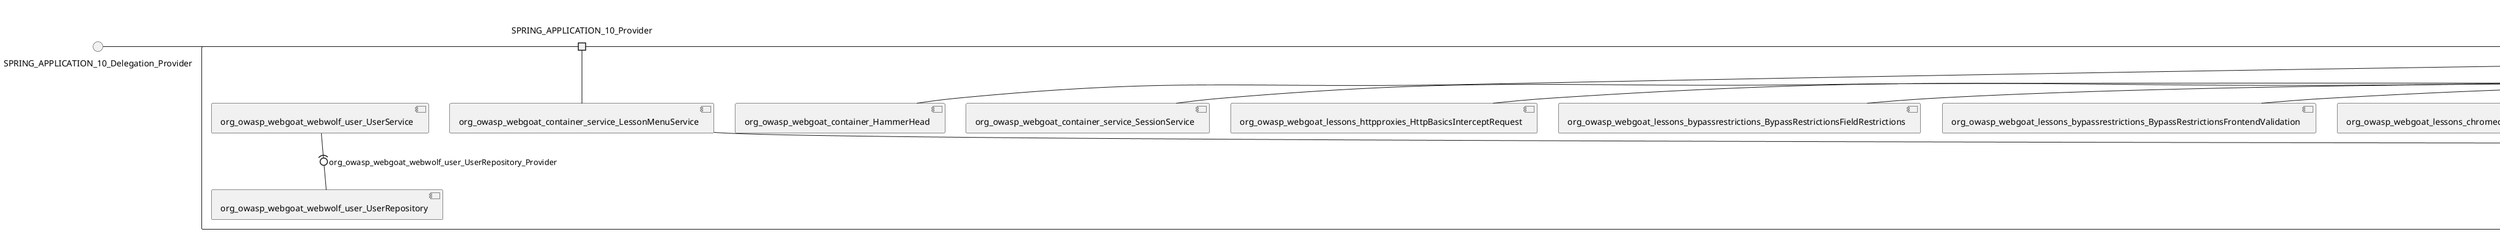 @startuml
skinparam fixCircleLabelOverlapping true
skinparam componentStyle uml2
() SPRING_APPLICATION_10_Delegation_Provider
() SPRING_APPLICATION_11_Delegation_Provider
() SPRING_APPLICATION_2_Delegation_Provider
() SPRING_APPLICATION_3_Delegation_Provider
() SPRING_APPLICATION_4_Delegation_Provider
() SPRING_APPLICATION_5_Delegation_Provider
() SPRING_APPLICATION_6_Delegation_Provider
() SPRING_APPLICATION_7_Delegation_Provider
() SPRING_APPLICATION_8_Delegation_Provider
() SPRING_APPLICATION_9_Delegation_Provider
() SPRING_APPLICATION_BypassRestrictions_FieldRestrictions_POST_Delegation_Provider
() SPRING_APPLICATION_BypassRestrictions_frontendValidation_POST_Delegation_Provider
() SPRING_APPLICATION_ChromeDevTools_dummy_POST_Delegation_Provider
() SPRING_APPLICATION_ChromeDevTools_network_POST_Delegation_Provider
() SPRING_APPLICATION_CrossSiteScriptingStored_stored_xss_POST_Delegation_Provider
() SPRING_APPLICATION_CrossSiteScriptingStored_stored_xss_follow_up_POST_Delegation_Provider
() SPRING_APPLICATION_CrossSiteScripting_attack1_POST_Delegation_Provider
() SPRING_APPLICATION_CrossSiteScripting_attack3_POST_Delegation_Provider
() SPRING_APPLICATION_CrossSiteScripting_attack4_POST_Delegation_Provider
() SPRING_APPLICATION_CrossSiteScripting_attack5a_GET_Delegation_Provider
() SPRING_APPLICATION_CrossSiteScripting_attack6a_POST_Delegation_Provider
() SPRING_APPLICATION_CrossSiteScripting_dom_follow_up_POST_Delegation_Provider
() SPRING_APPLICATION_CrossSiteScripting_phone_home_xss_POST_Delegation_Provider
() SPRING_APPLICATION_CrossSiteScripting_quiz_GET_POST_Delegation_Provider
() SPRING_APPLICATION_Delegation_Provider
() SPRING_APPLICATION_GET_10_Delegation_Provider
() SPRING_APPLICATION_GET_11_Delegation_Provider
() SPRING_APPLICATION_GET_12_Delegation_Provider
() SPRING_APPLICATION_GET_13_Delegation_Provider
() SPRING_APPLICATION_GET_14_Delegation_Provider
() SPRING_APPLICATION_GET_2_Delegation_Provider
() SPRING_APPLICATION_GET_3_Delegation_Provider
() SPRING_APPLICATION_GET_4_Delegation_Provider
() SPRING_APPLICATION_GET_5_Delegation_Provider
() SPRING_APPLICATION_GET_6_Delegation_Provider
() SPRING_APPLICATION_GET_7_Delegation_Provider
() SPRING_APPLICATION_GET_8_Delegation_Provider
() SPRING_APPLICATION_GET_9_Delegation_Provider
() SPRING_APPLICATION_GET_Delegation_Provider
() SPRING_APPLICATION_HtmlTampering_task_POST_Delegation_Provider
() SPRING_APPLICATION_HttpBasics_attack1_POST_Delegation_Provider
() SPRING_APPLICATION_HttpBasics_attack2_POST_Delegation_Provider
() SPRING_APPLICATION_IDOR_diff_attributes_POST_Delegation_Provider
() SPRING_APPLICATION_IDOR_login_POST_Delegation_Provider
() SPRING_APPLICATION_IDOR_profile_alt_path_POST_Delegation_Provider
() SPRING_APPLICATION_InsecureDeserialization_task_POST_Delegation_Provider
() SPRING_APPLICATION_InsecureLogin_Delegation_Provider
() SPRING_APPLICATION_JWT_decode_POST_Delegation_Provider
() SPRING_APPLICATION_JWT_jku_Delegation_Provider
() SPRING_APPLICATION_JWT_kid_Delegation_Provider
() SPRING_APPLICATION_JWT_quiz_GET_POST_Delegation_Provider
() SPRING_APPLICATION_JWT_refresh_Delegation_Provider
() SPRING_APPLICATION_JWT_secret_POST_Delegation_Provider
() SPRING_APPLICATION_JWT_votings_Delegation_Provider
() SPRING_APPLICATION_LogSpoofing_log_bleeding_POST_Delegation_Provider
() SPRING_APPLICATION_LogSpoofing_log_spoofing_POST_Delegation_Provider
() SPRING_APPLICATION_POST_10_Delegation_Provider
() SPRING_APPLICATION_POST_11_Delegation_Provider
() SPRING_APPLICATION_POST_12_Delegation_Provider
() SPRING_APPLICATION_POST_13_Delegation_Provider
() SPRING_APPLICATION_POST_14_Delegation_Provider
() SPRING_APPLICATION_POST_15_Delegation_Provider
() SPRING_APPLICATION_POST_16_Delegation_Provider
() SPRING_APPLICATION_POST_17_Delegation_Provider
() SPRING_APPLICATION_POST_18_Delegation_Provider
() SPRING_APPLICATION_POST_2_Delegation_Provider
() SPRING_APPLICATION_POST_3_Delegation_Provider
() SPRING_APPLICATION_POST_4_Delegation_Provider
() SPRING_APPLICATION_POST_5_Delegation_Provider
() SPRING_APPLICATION_POST_6_Delegation_Provider
() SPRING_APPLICATION_POST_7_Delegation_Provider
() SPRING_APPLICATION_POST_8_Delegation_Provider
() SPRING_APPLICATION_POST_9_Delegation_Provider
() SPRING_APPLICATION_POST_Delegation_Provider
() SPRING_APPLICATION_PUT_Delegation_Provider
() SPRING_APPLICATION_PasswordReset_ForgotPassword_create_password_reset_link_POST_Delegation_Provider
() SPRING_APPLICATION_PasswordReset_SecurityQuestions_POST_Delegation_Provider
() SPRING_APPLICATION_PasswordReset_reset_Delegation_Provider
() SPRING_APPLICATION_PasswordReset_simple_mail_reset_POST_Delegation_Provider
() SPRING_APPLICATION_PathTraversal_profile_picture_GET_Delegation_Provider
() SPRING_APPLICATION_PathTraversal_profile_picture_fix_GET_Delegation_Provider
() SPRING_APPLICATION_PathTraversal_profile_upload_POST_Delegation_Provider
() SPRING_APPLICATION_PathTraversal_profile_upload_fix_POST_Delegation_Provider
() SPRING_APPLICATION_PathTraversal_profile_upload_remove_user_input_POST_Delegation_Provider
() SPRING_APPLICATION_PathTraversal_random_POST_Delegation_Provider
() SPRING_APPLICATION_PathTraversal_random_picture_GET_Delegation_Provider
() SPRING_APPLICATION_PathTraversal_zip_slip_Delegation_Provider
() SPRING_APPLICATION_SSRF_task1_POST_Delegation_Provider
() SPRING_APPLICATION_SSRF_task2_POST_Delegation_Provider
() SPRING_APPLICATION_SecurePasswords_assignment_POST_Delegation_Provider
() SPRING_APPLICATION_SqlInjectionAdvanced_attack6a_POST_Delegation_Provider
() SPRING_APPLICATION_SqlInjectionAdvanced_attack6b_POST_Delegation_Provider
() SPRING_APPLICATION_SqlInjectionAdvanced_challenge_Login_POST_Delegation_Provider
() SPRING_APPLICATION_SqlInjectionAdvanced_challenge_PUT_Delegation_Provider
() SPRING_APPLICATION_SqlInjectionAdvanced_quiz_GET_POST_Delegation_Provider
() SPRING_APPLICATION_SqlInjectionMitigations_attack10a_POST_Delegation_Provider
() SPRING_APPLICATION_SqlInjectionMitigations_attack10b_POST_Delegation_Provider
() SPRING_APPLICATION_SqlInjectionMitigations_attack12a_POST_Delegation_Provider
() SPRING_APPLICATION_SqlInjectionMitigations_servers_GET_Delegation_Provider
() SPRING_APPLICATION_SqlInjection_assignment5a_POST_Delegation_Provider
() SPRING_APPLICATION_SqlInjection_assignment5b_POST_Delegation_Provider
() SPRING_APPLICATION_SqlInjection_attack10_POST_Delegation_Provider
() SPRING_APPLICATION_SqlInjection_attack2_POST_Delegation_Provider
() SPRING_APPLICATION_SqlInjection_attack3_POST_Delegation_Provider
() SPRING_APPLICATION_SqlInjection_attack4_POST_Delegation_Provider
() SPRING_APPLICATION_SqlInjection_attack5_POST_Delegation_Provider
() SPRING_APPLICATION_SqlInjection_attack8_POST_Delegation_Provider
() SPRING_APPLICATION_SqlInjection_attack9_POST_Delegation_Provider
() SPRING_APPLICATION_SqlOnlyInputValidationOnKeywords_attack_POST_Delegation_Provider
() SPRING_APPLICATION_SqlOnlyInputValidation_attack_POST_Delegation_Provider
() SPRING_APPLICATION_VulnerableComponents_attack1_POST_Delegation_Provider
() SPRING_APPLICATION_WebWolf_GET_Delegation_Provider
() SPRING_APPLICATION_WebWolf_landing_Delegation_Provider
() SPRING_APPLICATION_WebWolf_mail_Delegation_Provider
() SPRING_APPLICATION_challenge_1_POST_Delegation_Provider
() SPRING_APPLICATION_challenge_5_POST_Delegation_Provider
() SPRING_APPLICATION_challenge_7_Delegation_Provider
() SPRING_APPLICATION_challenge_8_Delegation_Provider
() SPRING_APPLICATION_challenge_logo_Delegation_Provider
() SPRING_APPLICATION_cia_quiz_GET_POST_Delegation_Provider
() SPRING_APPLICATION_clientSideFiltering_attack1_POST_Delegation_Provider
() SPRING_APPLICATION_clientSideFiltering_challenge_store_coupons_GET_Delegation_Provider
() SPRING_APPLICATION_clientSideFiltering_getItForFree_POST_Delegation_Provider
() SPRING_APPLICATION_clientSideFiltering_salaries_GET_Delegation_Provider
() SPRING_APPLICATION_crypto_encoding_basic_auth_POST_Delegation_Provider
() SPRING_APPLICATION_crypto_encoding_xor_POST_Delegation_Provider
() SPRING_APPLICATION_crypto_hashing_POST_Delegation_Provider
() SPRING_APPLICATION_crypto_secure_defaults_POST_Delegation_Provider
() SPRING_APPLICATION_crypto_signing_verify_POST_Delegation_Provider
() SPRING_APPLICATION_csrf_feedback_message_POST_Delegation_Provider
() SPRING_APPLICATION_csrf_review_POST_Delegation_Provider
() SPRING_APPLICATION_files_GET_Delegation_Provider
() SPRING_APPLICATION_fileupload_POST_Delegation_Provider
() SPRING_APPLICATION_jwt_Delegation_Provider
() SPRING_APPLICATION_landing_Delegation_Provider
() SPRING_APPLICATION_lesson_template_Delegation_Provider
() SPRING_APPLICATION_login_oauth_mvc_GET_Delegation_Provider
() SPRING_APPLICATION_mail_DELETE_GET_POST_Delegation_Provider
() SPRING_APPLICATION_register_mvc_POST_Delegation_Provider
() SPRING_APPLICATION_registration_GET_Delegation_Provider
() SPRING_APPLICATION_requests_GET_Delegation_Provider
() SPRING_APPLICATION_scoreboard_data_GET_Delegation_Provider
() SPRING_APPLICATION_server_directory_GET_Delegation_Provider
() SPRING_APPLICATION_service_debug_labels_mvc_Delegation_Provider
() SPRING_APPLICATION_service_lessonoverview_mvc_GET_Delegation_Provider
() SPRING_APPLICATION_xxe_comments_GET_Delegation_Provider
rectangle System {
[org_owasp_webgoat_container_HammerHead] [[webgoat-webgoat.repository#_mRK6aJmLEe-ukt8lAi-VuA]]
[org_owasp_webgoat_container_WebWolfRedirect] [[webgoat-webgoat.repository#_mRK6aJmLEe-ukt8lAi-VuA]]
[org_owasp_webgoat_container_controller_StartLesson] [[webgoat-webgoat.repository#_mRK6aJmLEe-ukt8lAi-VuA]]
[org_owasp_webgoat_container_controller_Welcome] [[webgoat-webgoat.repository#_mRK6aJmLEe-ukt8lAi-VuA]]
[org_owasp_webgoat_container_i18n_PluginMessages_Provider] [[webgoat-webgoat.repository#_mRK6aJmLEe-ukt8lAi-VuA]]
[org_owasp_webgoat_container_report_ReportCardController] [[webgoat-webgoat.repository#_mRK6aJmLEe-ukt8lAi-VuA]]
[org_owasp_webgoat_container_service_EnvironmentService] [[webgoat-webgoat.repository#_mRK6aJmLEe-ukt8lAi-VuA]]
[org_owasp_webgoat_container_service_HintService] [[webgoat-webgoat.repository#_mRK6aJmLEe-ukt8lAi-VuA]]
[org_owasp_webgoat_container_service_LabelDebugService] [[webgoat-webgoat.repository#_mRK6aJmLEe-ukt8lAi-VuA]]
[org_owasp_webgoat_container_service_LabelService] [[webgoat-webgoat.repository#_mRK6aJmLEe-ukt8lAi-VuA]]
[org_owasp_webgoat_container_service_LessonInfoService] [[webgoat-webgoat.repository#_mRK6aJmLEe-ukt8lAi-VuA]]
[org_owasp_webgoat_container_service_LessonMenuService] [[webgoat-webgoat.repository#_mRK6aJmLEe-ukt8lAi-VuA]]
[org_owasp_webgoat_container_service_LessonProgressService] [[webgoat-webgoat.repository#_mRK6aJmLEe-ukt8lAi-VuA]]
[org_owasp_webgoat_container_service_RestartLessonService] [[webgoat-webgoat.repository#_mRK6aJmLEe-ukt8lAi-VuA]]
[org_owasp_webgoat_container_service_SessionService] [[webgoat-webgoat.repository#_mRK6aJmLEe-ukt8lAi-VuA]]
[org_owasp_webgoat_container_session_LessonSession_Provider] [[webgoat-webgoat.repository#_mRK6aJmLEe-ukt8lAi-VuA]]
[org_owasp_webgoat_container_users_RegistrationController] [[webgoat-webgoat.repository#_mRK6aJmLEe-ukt8lAi-VuA]]
[org_owasp_webgoat_container_users_Scoreboard] [[webgoat-webgoat.repository#_mRK6aJmLEe-ukt8lAi-VuA]]
[org_owasp_webgoat_container_users_UserProgressRepository] [[webgoat-webgoat.repository#_mRK6aJmLEe-ukt8lAi-VuA]]
[org_owasp_webgoat_container_users_UserRepository] [[webgoat-webgoat.repository#_mRK6aJmLEe-ukt8lAi-VuA]]
[org_owasp_webgoat_container_users_UserService] [[webgoat-webgoat.repository#_mRK6aJmLEe-ukt8lAi-VuA]]
[org_owasp_webgoat_lessons_authbypass_VerifyAccount] [[webgoat-webgoat.repository#_mRK6aJmLEe-ukt8lAi-VuA]]
[org_owasp_webgoat_lessons_bypassrestrictions_BypassRestrictionsFieldRestrictions] [[webgoat-webgoat.repository#_mRK6aJmLEe-ukt8lAi-VuA]]
[org_owasp_webgoat_lessons_bypassrestrictions_BypassRestrictionsFrontendValidation] [[webgoat-webgoat.repository#_mRK6aJmLEe-ukt8lAi-VuA]]
[org_owasp_webgoat_lessons_challenges_FlagController] [[webgoat-webgoat.repository#_mRK6aJmLEe-ukt8lAi-VuA]]
[org_owasp_webgoat_lessons_challenges_challenge1_Assignment1] [[webgoat-webgoat.repository#_mRK6aJmLEe-ukt8lAi-VuA]]
[org_owasp_webgoat_lessons_challenges_challenge1_ImageServlet] [[webgoat-webgoat.repository#_mRK6aJmLEe-ukt8lAi-VuA]]
[org_owasp_webgoat_lessons_challenges_challenge5_Assignment5] [[webgoat-webgoat.repository#_mRK6aJmLEe-ukt8lAi-VuA]]
[org_owasp_webgoat_lessons_challenges_challenge7_Assignment7] [[webgoat-webgoat.repository#_mRK6aJmLEe-ukt8lAi-VuA]]
[org_owasp_webgoat_lessons_challenges_challenge8_Assignment8] [[webgoat-webgoat.repository#_mRK6aJmLEe-ukt8lAi-VuA]]
[org_owasp_webgoat_lessons_chromedevtools_NetworkDummy] [[webgoat-webgoat.repository#_mRK6aJmLEe-ukt8lAi-VuA]]
[org_owasp_webgoat_lessons_chromedevtools_NetworkLesson] [[webgoat-webgoat.repository#_mRK6aJmLEe-ukt8lAi-VuA]]
[org_owasp_webgoat_lessons_cia_CIAQuiz] [[webgoat-webgoat.repository#_mRK6aJmLEe-ukt8lAi-VuA]]
[org_owasp_webgoat_lessons_clientsidefiltering_ClientSideFilteringAssignment] [[webgoat-webgoat.repository#_mRK6aJmLEe-ukt8lAi-VuA]]
[org_owasp_webgoat_lessons_clientsidefiltering_ClientSideFilteringFreeAssignment] [[webgoat-webgoat.repository#_mRK6aJmLEe-ukt8lAi-VuA]]
[org_owasp_webgoat_lessons_clientsidefiltering_Salaries] [[webgoat-webgoat.repository#_mRK6aJmLEe-ukt8lAi-VuA]]
[org_owasp_webgoat_lessons_clientsidefiltering_ShopEndpoint] [[webgoat-webgoat.repository#_mRK6aJmLEe-ukt8lAi-VuA]]
[org_owasp_webgoat_lessons_cryptography_EncodingAssignment] [[webgoat-webgoat.repository#_mRK6aJmLEe-ukt8lAi-VuA]]
[org_owasp_webgoat_lessons_cryptography_HashingAssignment] [[webgoat-webgoat.repository#_mRK6aJmLEe-ukt8lAi-VuA]]
[org_owasp_webgoat_lessons_cryptography_SecureDefaultsAssignment] [[webgoat-webgoat.repository#_mRK6aJmLEe-ukt8lAi-VuA]]
[org_owasp_webgoat_lessons_cryptography_SigningAssignment] [[webgoat-webgoat.repository#_mRK6aJmLEe-ukt8lAi-VuA]]
[org_owasp_webgoat_lessons_cryptography_XOREncodingAssignment] [[webgoat-webgoat.repository#_mRK6aJmLEe-ukt8lAi-VuA]]
[org_owasp_webgoat_lessons_csrf_CSRFConfirmFlag1] [[webgoat-webgoat.repository#_mRK6aJmLEe-ukt8lAi-VuA]]
[org_owasp_webgoat_lessons_csrf_CSRFFeedback] [[webgoat-webgoat.repository#_mRK6aJmLEe-ukt8lAi-VuA]]
[org_owasp_webgoat_lessons_csrf_CSRFGetFlag] [[webgoat-webgoat.repository#_mRK6aJmLEe-ukt8lAi-VuA]]
[org_owasp_webgoat_lessons_csrf_CSRFLogin] [[webgoat-webgoat.repository#_mRK6aJmLEe-ukt8lAi-VuA]]
[org_owasp_webgoat_lessons_csrf_ForgedReviews] [[webgoat-webgoat.repository#_mRK6aJmLEe-ukt8lAi-VuA]]
[org_owasp_webgoat_lessons_csrf_ObjectMapper_Provider] [[webgoat-webgoat.repository#_mRK6aJmLEe-ukt8lAi-VuA]]
[org_owasp_webgoat_lessons_deserialization_InsecureDeserializationTask] [[webgoat-webgoat.repository#_mRK6aJmLEe-ukt8lAi-VuA]]
[org_owasp_webgoat_lessons_hijacksession_HijackSessionAssignment] [[webgoat-webgoat.repository#_mRK6aJmLEe-ukt8lAi-VuA]]
[org_owasp_webgoat_lessons_hijacksession_cas_HijackSessionAuthenticationProvider] [[webgoat-webgoat.repository#_mRK6aJmLEe-ukt8lAi-VuA]]
[org_owasp_webgoat_lessons_htmltampering_HtmlTamperingTask] [[webgoat-webgoat.repository#_mRK6aJmLEe-ukt8lAi-VuA]]
[org_owasp_webgoat_lessons_httpbasics_HttpBasicsLesson] [[webgoat-webgoat.repository#_mRK6aJmLEe-ukt8lAi-VuA]]
[org_owasp_webgoat_lessons_httpbasics_HttpBasicsQuiz] [[webgoat-webgoat.repository#_mRK6aJmLEe-ukt8lAi-VuA]]
[org_owasp_webgoat_lessons_httpproxies_HttpBasicsInterceptRequest] [[webgoat-webgoat.repository#_mRK6aJmLEe-ukt8lAi-VuA]]
[org_owasp_webgoat_lessons_idor_IDORDiffAttributes] [[webgoat-webgoat.repository#_mRK6aJmLEe-ukt8lAi-VuA]]
[org_owasp_webgoat_lessons_idor_IDOREditOtherProfile] [[webgoat-webgoat.repository#_mRK6aJmLEe-ukt8lAi-VuA]]
[org_owasp_webgoat_lessons_idor_IDORLogin] [[webgoat-webgoat.repository#_mRK6aJmLEe-ukt8lAi-VuA]]
[org_owasp_webgoat_lessons_idor_IDORViewOtherProfile] [[webgoat-webgoat.repository#_mRK6aJmLEe-ukt8lAi-VuA]]
[org_owasp_webgoat_lessons_idor_IDORViewOwnProfile] [[webgoat-webgoat.repository#_mRK6aJmLEe-ukt8lAi-VuA]]
[org_owasp_webgoat_lessons_idor_IDORViewOwnProfileAltUrl] [[webgoat-webgoat.repository#_mRK6aJmLEe-ukt8lAi-VuA]]
[org_owasp_webgoat_lessons_insecurelogin_InsecureLoginTask] [[webgoat-webgoat.repository#_mRK6aJmLEe-ukt8lAi-VuA]]
[org_owasp_webgoat_lessons_jwt_JWTDecodeEndpoint] [[webgoat-webgoat.repository#_mRK6aJmLEe-ukt8lAi-VuA]]
[org_owasp_webgoat_lessons_jwt_JWTQuiz] [[webgoat-webgoat.repository#_mRK6aJmLEe-ukt8lAi-VuA]]
[org_owasp_webgoat_lessons_jwt_JWTRefreshEndpoint] [[webgoat-webgoat.repository#_mRK6aJmLEe-ukt8lAi-VuA]]
[org_owasp_webgoat_lessons_jwt_JWTSecretKeyEndpoint] [[webgoat-webgoat.repository#_mRK6aJmLEe-ukt8lAi-VuA]]
[org_owasp_webgoat_lessons_jwt_JWTVotesEndpoint] [[webgoat-webgoat.repository#_mRK6aJmLEe-ukt8lAi-VuA]]
[org_owasp_webgoat_lessons_jwt_claimmisuse_JWTHeaderJKUEndpoint] [[webgoat-webgoat.repository#_mRK6aJmLEe-ukt8lAi-VuA]]
[org_owasp_webgoat_lessons_jwt_claimmisuse_JWTHeaderKIDEndpoint] [[webgoat-webgoat.repository#_mRK6aJmLEe-ukt8lAi-VuA]]
[org_owasp_webgoat_lessons_lessontemplate_SampleAttack] [[webgoat-webgoat.repository#_mRK6aJmLEe-ukt8lAi-VuA]]
[org_owasp_webgoat_lessons_logging_LogBleedingTask] [[webgoat-webgoat.repository#_mRK6aJmLEe-ukt8lAi-VuA]]
[org_owasp_webgoat_lessons_logging_LogSpoofingTask] [[webgoat-webgoat.repository#_mRK6aJmLEe-ukt8lAi-VuA]]
[org_owasp_webgoat_lessons_missingac_MissingFunctionACHiddenMenus] [[webgoat-webgoat.repository#_mRK6aJmLEe-ukt8lAi-VuA]]
[org_owasp_webgoat_lessons_missingac_MissingFunctionACUsers] [[webgoat-webgoat.repository#_mRK6aJmLEe-ukt8lAi-VuA]]
[org_owasp_webgoat_lessons_missingac_MissingFunctionACYourHash] [[webgoat-webgoat.repository#_mRK6aJmLEe-ukt8lAi-VuA]]
[org_owasp_webgoat_lessons_missingac_MissingFunctionACYourHashAdmin] [[webgoat-webgoat.repository#_mRK6aJmLEe-ukt8lAi-VuA]]
[org_owasp_webgoat_lessons_passwordreset_QuestionsAssignment] [[webgoat-webgoat.repository#_mRK6aJmLEe-ukt8lAi-VuA]]
[org_owasp_webgoat_lessons_passwordreset_ResetLinkAssignment] [[webgoat-webgoat.repository#_mRK6aJmLEe-ukt8lAi-VuA]]
[org_owasp_webgoat_lessons_passwordreset_ResetLinkAssignmentForgotPassword] [[webgoat-webgoat.repository#_mRK6aJmLEe-ukt8lAi-VuA]]
[org_owasp_webgoat_lessons_passwordreset_SecurityQuestionAssignment] [[webgoat-webgoat.repository#_mRK6aJmLEe-ukt8lAi-VuA]]
[org_owasp_webgoat_lessons_passwordreset_SimpleMailAssignment] [[webgoat-webgoat.repository#_mRK6aJmLEe-ukt8lAi-VuA]]
[org_owasp_webgoat_lessons_passwordreset_TriedQuestions] [[webgoat-webgoat.repository#_mRK6aJmLEe-ukt8lAi-VuA]]
[org_owasp_webgoat_lessons_pathtraversal_ProfileUpload] [[webgoat-webgoat.repository#_mRK6aJmLEe-ukt8lAi-VuA]]
[org_owasp_webgoat_lessons_pathtraversal_ProfileUploadFix] [[webgoat-webgoat.repository#_mRK6aJmLEe-ukt8lAi-VuA]]
[org_owasp_webgoat_lessons_pathtraversal_ProfileUploadRemoveUserInput] [[webgoat-webgoat.repository#_mRK6aJmLEe-ukt8lAi-VuA]]
[org_owasp_webgoat_lessons_pathtraversal_ProfileUploadRetrieval] [[webgoat-webgoat.repository#_mRK6aJmLEe-ukt8lAi-VuA]]
[org_owasp_webgoat_lessons_pathtraversal_ProfileZipSlip] [[webgoat-webgoat.repository#_mRK6aJmLEe-ukt8lAi-VuA]]
[org_owasp_webgoat_lessons_securepasswords_SecurePasswordsAssignment] [[webgoat-webgoat.repository#_mRK6aJmLEe-ukt8lAi-VuA]]
[org_owasp_webgoat_lessons_spoofcookie_SpoofCookieAssignment] [[webgoat-webgoat.repository#_mRK6aJmLEe-ukt8lAi-VuA]]
[org_owasp_webgoat_lessons_sqlinjection_advanced_SqlInjectionChallenge] [[webgoat-webgoat.repository#_mRK6aJmLEe-ukt8lAi-VuA]]
[org_owasp_webgoat_lessons_sqlinjection_advanced_SqlInjectionChallengeLogin] [[webgoat-webgoat.repository#_mRK6aJmLEe-ukt8lAi-VuA]]
[org_owasp_webgoat_lessons_sqlinjection_advanced_SqlInjectionLesson6a] [[webgoat-webgoat.repository#_mRK6aJmLEe-ukt8lAi-VuA]]
[org_owasp_webgoat_lessons_sqlinjection_advanced_SqlInjectionLesson6b] [[webgoat-webgoat.repository#_mRK6aJmLEe-ukt8lAi-VuA]]
[org_owasp_webgoat_lessons_sqlinjection_advanced_SqlInjectionQuiz] [[webgoat-webgoat.repository#_mRK6aJmLEe-ukt8lAi-VuA]]
[org_owasp_webgoat_lessons_sqlinjection_introduction_SqlInjectionLesson10] [[webgoat-webgoat.repository#_mRK6aJmLEe-ukt8lAi-VuA]]
[org_owasp_webgoat_lessons_sqlinjection_introduction_SqlInjectionLesson2] [[webgoat-webgoat.repository#_mRK6aJmLEe-ukt8lAi-VuA]]
[org_owasp_webgoat_lessons_sqlinjection_introduction_SqlInjectionLesson3] [[webgoat-webgoat.repository#_mRK6aJmLEe-ukt8lAi-VuA]]
[org_owasp_webgoat_lessons_sqlinjection_introduction_SqlInjectionLesson4] [[webgoat-webgoat.repository#_mRK6aJmLEe-ukt8lAi-VuA]]
[org_owasp_webgoat_lessons_sqlinjection_introduction_SqlInjectionLesson5] [[webgoat-webgoat.repository#_mRK6aJmLEe-ukt8lAi-VuA]]
[org_owasp_webgoat_lessons_sqlinjection_introduction_SqlInjectionLesson5a] [[webgoat-webgoat.repository#_mRK6aJmLEe-ukt8lAi-VuA]]
[org_owasp_webgoat_lessons_sqlinjection_introduction_SqlInjectionLesson5b] [[webgoat-webgoat.repository#_mRK6aJmLEe-ukt8lAi-VuA]]
[org_owasp_webgoat_lessons_sqlinjection_introduction_SqlInjectionLesson8] [[webgoat-webgoat.repository#_mRK6aJmLEe-ukt8lAi-VuA]]
[org_owasp_webgoat_lessons_sqlinjection_introduction_SqlInjectionLesson9] [[webgoat-webgoat.repository#_mRK6aJmLEe-ukt8lAi-VuA]]
[org_owasp_webgoat_lessons_sqlinjection_mitigation_Servers] [[webgoat-webgoat.repository#_mRK6aJmLEe-ukt8lAi-VuA]]
[org_owasp_webgoat_lessons_sqlinjection_mitigation_SqlInjectionLesson10a] [[webgoat-webgoat.repository#_mRK6aJmLEe-ukt8lAi-VuA]]
[org_owasp_webgoat_lessons_sqlinjection_mitigation_SqlInjectionLesson10b] [[webgoat-webgoat.repository#_mRK6aJmLEe-ukt8lAi-VuA]]
[org_owasp_webgoat_lessons_sqlinjection_mitigation_SqlInjectionLesson13] [[webgoat-webgoat.repository#_mRK6aJmLEe-ukt8lAi-VuA]]
[org_owasp_webgoat_lessons_sqlinjection_mitigation_SqlOnlyInputValidation] [[webgoat-webgoat.repository#_mRK6aJmLEe-ukt8lAi-VuA]]
[org_owasp_webgoat_lessons_sqlinjection_mitigation_SqlOnlyInputValidationOnKeywords] [[webgoat-webgoat.repository#_mRK6aJmLEe-ukt8lAi-VuA]]
[org_owasp_webgoat_lessons_ssrf_SSRFTask1] [[webgoat-webgoat.repository#_mRK6aJmLEe-ukt8lAi-VuA]]
[org_owasp_webgoat_lessons_ssrf_SSRFTask2] [[webgoat-webgoat.repository#_mRK6aJmLEe-ukt8lAi-VuA]]
[org_owasp_webgoat_lessons_vulnerablecomponents_VulnerableComponentsLesson] [[webgoat-webgoat.repository#_mRK6aJmLEe-ukt8lAi-VuA]]
[org_owasp_webgoat_lessons_webwolfintroduction_LandingAssignment] [[webgoat-webgoat.repository#_mRK6aJmLEe-ukt8lAi-VuA]]
[org_owasp_webgoat_lessons_webwolfintroduction_MailAssignment] [[webgoat-webgoat.repository#_mRK6aJmLEe-ukt8lAi-VuA]]
[org_owasp_webgoat_lessons_xss_CrossSiteScriptingLesson1] [[webgoat-webgoat.repository#_mRK6aJmLEe-ukt8lAi-VuA]]
[org_owasp_webgoat_lessons_xss_CrossSiteScriptingLesson3] [[webgoat-webgoat.repository#_mRK6aJmLEe-ukt8lAi-VuA]]
[org_owasp_webgoat_lessons_xss_CrossSiteScriptingLesson4] [[webgoat-webgoat.repository#_mRK6aJmLEe-ukt8lAi-VuA]]
[org_owasp_webgoat_lessons_xss_CrossSiteScriptingLesson5a] [[webgoat-webgoat.repository#_mRK6aJmLEe-ukt8lAi-VuA]]
[org_owasp_webgoat_lessons_xss_CrossSiteScriptingLesson6a] [[webgoat-webgoat.repository#_mRK6aJmLEe-ukt8lAi-VuA]]
[org_owasp_webgoat_lessons_xss_CrossSiteScriptingQuiz] [[webgoat-webgoat.repository#_mRK6aJmLEe-ukt8lAi-VuA]]
[org_owasp_webgoat_lessons_xss_DOMCrossSiteScripting] [[webgoat-webgoat.repository#_mRK6aJmLEe-ukt8lAi-VuA]]
[org_owasp_webgoat_lessons_xss_DOMCrossSiteScriptingVerifier] [[webgoat-webgoat.repository#_mRK6aJmLEe-ukt8lAi-VuA]]
[org_owasp_webgoat_lessons_xss_stored_StoredCrossSiteScriptingVerifier] [[webgoat-webgoat.repository#_mRK6aJmLEe-ukt8lAi-VuA]]
[org_owasp_webgoat_lessons_xss_stored_StoredXssComments] [[webgoat-webgoat.repository#_mRK6aJmLEe-ukt8lAi-VuA]]
[org_owasp_webgoat_lessons_xxe_BlindSendFileAssignment] [[webgoat-webgoat.repository#_mRK6aJmLEe-ukt8lAi-VuA]]
[org_owasp_webgoat_lessons_xxe_CommentsEndpoint] [[webgoat-webgoat.repository#_mRK6aJmLEe-ukt8lAi-VuA]]
[org_owasp_webgoat_lessons_xxe_ContentTypeAssignment] [[webgoat-webgoat.repository#_mRK6aJmLEe-ukt8lAi-VuA]]
[org_owasp_webgoat_lessons_xxe_SimpleXXE] [[webgoat-webgoat.repository#_mRK6aJmLEe-ukt8lAi-VuA]]
[org_owasp_webgoat_webwolf_FileServer] [[webgoat-webgoat.repository#_mRK6aJmLEe-ukt8lAi-VuA]]
[org_owasp_webgoat_webwolf_jwt_JWTController] [[webgoat-webgoat.repository#_mRK6aJmLEe-ukt8lAi-VuA]]
[org_owasp_webgoat_webwolf_mailbox_MailboxController] [[webgoat-webgoat.repository#_mRK6aJmLEe-ukt8lAi-VuA]]
[org_owasp_webgoat_webwolf_mailbox_MailboxRepository] [[webgoat-webgoat.repository#_mRK6aJmLEe-ukt8lAi-VuA]]
[org_owasp_webgoat_webwolf_requests_LandingPage] [[webgoat-webgoat.repository#_mRK6aJmLEe-ukt8lAi-VuA]]
[org_owasp_webgoat_webwolf_requests_Requests] [[webgoat-webgoat.repository#_mRK6aJmLEe-ukt8lAi-VuA]]
[org_owasp_webgoat_webwolf_user_UserRepository] [[webgoat-webgoat.repository#_mRK6aJmLEe-ukt8lAi-VuA]]
[org_owasp_webgoat_webwolf_user_UserService] [[webgoat-webgoat.repository#_mRK6aJmLEe-ukt8lAi-VuA]]
port SPRING_APPLICATION_10_Provider
SPRING_APPLICATION_10_Delegation_Provider - SPRING_APPLICATION_10_Provider
SPRING_APPLICATION_10_Provider - [org_owasp_webgoat_container_service_LessonMenuService]
port SPRING_APPLICATION_11_Provider
SPRING_APPLICATION_11_Delegation_Provider - SPRING_APPLICATION_11_Provider
SPRING_APPLICATION_11_Provider - [org_owasp_webgoat_lessons_cryptography_SigningAssignment]
port SPRING_APPLICATION_2_Provider
SPRING_APPLICATION_2_Delegation_Provider - SPRING_APPLICATION_2_Provider
SPRING_APPLICATION_2_Provider - [org_owasp_webgoat_lessons_jwt_JWTSecretKeyEndpoint]
port SPRING_APPLICATION_3_Provider
SPRING_APPLICATION_3_Delegation_Provider - SPRING_APPLICATION_3_Provider
SPRING_APPLICATION_3_Provider - [org_owasp_webgoat_container_HammerHead]
port SPRING_APPLICATION_4_Provider
SPRING_APPLICATION_4_Delegation_Provider - SPRING_APPLICATION_4_Provider
SPRING_APPLICATION_4_Provider - [org_owasp_webgoat_container_service_SessionService]
port SPRING_APPLICATION_5_Provider
SPRING_APPLICATION_5_Delegation_Provider - SPRING_APPLICATION_5_Provider
SPRING_APPLICATION_5_Provider - [org_owasp_webgoat_webwolf_FileServer]
port SPRING_APPLICATION_6_Provider
SPRING_APPLICATION_6_Delegation_Provider - SPRING_APPLICATION_6_Provider
SPRING_APPLICATION_6_Provider - [org_owasp_webgoat_lessons_cryptography_HashingAssignment]
port SPRING_APPLICATION_7_Provider
SPRING_APPLICATION_7_Delegation_Provider - SPRING_APPLICATION_7_Provider
SPRING_APPLICATION_7_Provider - [org_owasp_webgoat_container_service_LabelDebugService]
port SPRING_APPLICATION_8_Provider
SPRING_APPLICATION_8_Delegation_Provider - SPRING_APPLICATION_8_Provider
SPRING_APPLICATION_8_Provider - [org_owasp_webgoat_lessons_xxe_SimpleXXE]
port SPRING_APPLICATION_9_Provider
SPRING_APPLICATION_9_Delegation_Provider - SPRING_APPLICATION_9_Provider
SPRING_APPLICATION_9_Provider - [org_owasp_webgoat_lessons_httpproxies_HttpBasicsInterceptRequest]
port SPRING_APPLICATION_BypassRestrictions_FieldRestrictions_POST_Provider
SPRING_APPLICATION_BypassRestrictions_FieldRestrictions_POST_Delegation_Provider - SPRING_APPLICATION_BypassRestrictions_FieldRestrictions_POST_Provider
SPRING_APPLICATION_BypassRestrictions_FieldRestrictions_POST_Provider - [org_owasp_webgoat_lessons_bypassrestrictions_BypassRestrictionsFieldRestrictions]
port SPRING_APPLICATION_BypassRestrictions_frontendValidation_POST_Provider
SPRING_APPLICATION_BypassRestrictions_frontendValidation_POST_Delegation_Provider - SPRING_APPLICATION_BypassRestrictions_frontendValidation_POST_Provider
SPRING_APPLICATION_BypassRestrictions_frontendValidation_POST_Provider - [org_owasp_webgoat_lessons_bypassrestrictions_BypassRestrictionsFrontendValidation]
port SPRING_APPLICATION_ChromeDevTools_dummy_POST_Provider
SPRING_APPLICATION_ChromeDevTools_dummy_POST_Delegation_Provider - SPRING_APPLICATION_ChromeDevTools_dummy_POST_Provider
SPRING_APPLICATION_ChromeDevTools_dummy_POST_Provider - [org_owasp_webgoat_lessons_chromedevtools_NetworkDummy]
port SPRING_APPLICATION_ChromeDevTools_network_POST_Provider
SPRING_APPLICATION_ChromeDevTools_network_POST_Delegation_Provider - SPRING_APPLICATION_ChromeDevTools_network_POST_Provider
SPRING_APPLICATION_ChromeDevTools_network_POST_Provider - [org_owasp_webgoat_lessons_chromedevtools_NetworkLesson]
port SPRING_APPLICATION_CrossSiteScriptingStored_stored_xss_POST_Provider
SPRING_APPLICATION_CrossSiteScriptingStored_stored_xss_POST_Delegation_Provider - SPRING_APPLICATION_CrossSiteScriptingStored_stored_xss_POST_Provider
SPRING_APPLICATION_CrossSiteScriptingStored_stored_xss_POST_Provider - [org_owasp_webgoat_lessons_xss_stored_StoredXssComments]
port SPRING_APPLICATION_CrossSiteScriptingStored_stored_xss_follow_up_POST_Provider
SPRING_APPLICATION_CrossSiteScriptingStored_stored_xss_follow_up_POST_Delegation_Provider - SPRING_APPLICATION_CrossSiteScriptingStored_stored_xss_follow_up_POST_Provider
SPRING_APPLICATION_CrossSiteScriptingStored_stored_xss_follow_up_POST_Provider - [org_owasp_webgoat_lessons_xss_stored_StoredCrossSiteScriptingVerifier]
port SPRING_APPLICATION_CrossSiteScripting_attack1_POST_Provider
SPRING_APPLICATION_CrossSiteScripting_attack1_POST_Delegation_Provider - SPRING_APPLICATION_CrossSiteScripting_attack1_POST_Provider
SPRING_APPLICATION_CrossSiteScripting_attack1_POST_Provider - [org_owasp_webgoat_lessons_xss_CrossSiteScriptingLesson1]
port SPRING_APPLICATION_CrossSiteScripting_attack3_POST_Provider
SPRING_APPLICATION_CrossSiteScripting_attack3_POST_Delegation_Provider - SPRING_APPLICATION_CrossSiteScripting_attack3_POST_Provider
SPRING_APPLICATION_CrossSiteScripting_attack3_POST_Provider - [org_owasp_webgoat_lessons_xss_CrossSiteScriptingLesson3]
port SPRING_APPLICATION_CrossSiteScripting_attack4_POST_Provider
SPRING_APPLICATION_CrossSiteScripting_attack4_POST_Delegation_Provider - SPRING_APPLICATION_CrossSiteScripting_attack4_POST_Provider
SPRING_APPLICATION_CrossSiteScripting_attack4_POST_Provider - [org_owasp_webgoat_lessons_xss_CrossSiteScriptingLesson4]
port SPRING_APPLICATION_CrossSiteScripting_attack5a_GET_Provider
SPRING_APPLICATION_CrossSiteScripting_attack5a_GET_Delegation_Provider - SPRING_APPLICATION_CrossSiteScripting_attack5a_GET_Provider
SPRING_APPLICATION_CrossSiteScripting_attack5a_GET_Provider - [org_owasp_webgoat_lessons_xss_CrossSiteScriptingLesson5a]
port SPRING_APPLICATION_CrossSiteScripting_attack6a_POST_Provider
SPRING_APPLICATION_CrossSiteScripting_attack6a_POST_Delegation_Provider - SPRING_APPLICATION_CrossSiteScripting_attack6a_POST_Provider
SPRING_APPLICATION_CrossSiteScripting_attack6a_POST_Provider - [org_owasp_webgoat_lessons_xss_CrossSiteScriptingLesson6a]
port SPRING_APPLICATION_CrossSiteScripting_dom_follow_up_POST_Provider
SPRING_APPLICATION_CrossSiteScripting_dom_follow_up_POST_Delegation_Provider - SPRING_APPLICATION_CrossSiteScripting_dom_follow_up_POST_Provider
SPRING_APPLICATION_CrossSiteScripting_dom_follow_up_POST_Provider - [org_owasp_webgoat_lessons_xss_DOMCrossSiteScriptingVerifier]
port SPRING_APPLICATION_CrossSiteScripting_phone_home_xss_POST_Provider
SPRING_APPLICATION_CrossSiteScripting_phone_home_xss_POST_Delegation_Provider - SPRING_APPLICATION_CrossSiteScripting_phone_home_xss_POST_Provider
SPRING_APPLICATION_CrossSiteScripting_phone_home_xss_POST_Provider - [org_owasp_webgoat_lessons_xss_DOMCrossSiteScripting]
port SPRING_APPLICATION_CrossSiteScripting_quiz_GET_POST_Provider
SPRING_APPLICATION_CrossSiteScripting_quiz_GET_POST_Delegation_Provider - SPRING_APPLICATION_CrossSiteScripting_quiz_GET_POST_Provider
SPRING_APPLICATION_CrossSiteScripting_quiz_GET_POST_Provider - [org_owasp_webgoat_lessons_xss_CrossSiteScriptingQuiz]
port SPRING_APPLICATION_Provider
SPRING_APPLICATION_Delegation_Provider - SPRING_APPLICATION_Provider
SPRING_APPLICATION_Provider - [org_owasp_webgoat_lessons_cryptography_HashingAssignment]
port SPRING_APPLICATION_GET_10_Provider
SPRING_APPLICATION_GET_10_Delegation_Provider - SPRING_APPLICATION_GET_10_Provider
SPRING_APPLICATION_GET_10_Provider - [org_owasp_webgoat_lessons_spoofcookie_SpoofCookieAssignment]
port SPRING_APPLICATION_GET_11_Provider
SPRING_APPLICATION_GET_11_Delegation_Provider - SPRING_APPLICATION_GET_11_Provider
SPRING_APPLICATION_GET_11_Provider - [org_owasp_webgoat_container_service_RestartLessonService]
port SPRING_APPLICATION_GET_12_Provider
SPRING_APPLICATION_GET_12_Delegation_Provider - SPRING_APPLICATION_GET_12_Provider
SPRING_APPLICATION_GET_12_Provider - [org_owasp_webgoat_lessons_xss_stored_StoredXssComments]
port SPRING_APPLICATION_GET_13_Provider
SPRING_APPLICATION_GET_13_Delegation_Provider - SPRING_APPLICATION_GET_13_Provider
SPRING_APPLICATION_GET_13_Provider - [org_owasp_webgoat_lessons_cryptography_EncodingAssignment]
port SPRING_APPLICATION_GET_14_Provider
SPRING_APPLICATION_GET_14_Delegation_Provider - SPRING_APPLICATION_GET_14_Provider
SPRING_APPLICATION_GET_14_Provider - [org_owasp_webgoat_container_controller_StartLesson]
port SPRING_APPLICATION_GET_2_Provider
SPRING_APPLICATION_GET_2_Delegation_Provider - SPRING_APPLICATION_GET_2_Provider
SPRING_APPLICATION_GET_2_Provider - [org_owasp_webgoat_lessons_idor_IDORViewOwnProfile]
port SPRING_APPLICATION_GET_3_Provider
SPRING_APPLICATION_GET_3_Delegation_Provider - SPRING_APPLICATION_GET_3_Provider
SPRING_APPLICATION_GET_3_Provider - [org_owasp_webgoat_container_service_HintService]
port SPRING_APPLICATION_GET_4_Provider
SPRING_APPLICATION_GET_4_Delegation_Provider - SPRING_APPLICATION_GET_4_Provider
SPRING_APPLICATION_GET_4_Provider - [org_owasp_webgoat_lessons_idor_IDORViewOtherProfile]
port SPRING_APPLICATION_GET_5_Provider
SPRING_APPLICATION_GET_5_Delegation_Provider - SPRING_APPLICATION_GET_5_Provider
SPRING_APPLICATION_GET_5_Provider - [org_owasp_webgoat_container_service_LabelService]
port SPRING_APPLICATION_GET_6_Provider
SPRING_APPLICATION_GET_6_Delegation_Provider - SPRING_APPLICATION_GET_6_Provider
SPRING_APPLICATION_GET_6_Provider - [org_owasp_webgoat_container_controller_Welcome]
port SPRING_APPLICATION_GET_7_Provider
SPRING_APPLICATION_GET_7_Delegation_Provider - SPRING_APPLICATION_GET_7_Provider
SPRING_APPLICATION_GET_7_Provider - [org_owasp_webgoat_lessons_csrf_ForgedReviews]
port SPRING_APPLICATION_GET_8_Provider
SPRING_APPLICATION_GET_8_Delegation_Provider - SPRING_APPLICATION_GET_8_Provider
SPRING_APPLICATION_GET_8_Provider - [org_owasp_webgoat_container_service_LessonInfoService]
port SPRING_APPLICATION_GET_9_Provider
SPRING_APPLICATION_GET_9_Delegation_Provider - SPRING_APPLICATION_GET_9_Provider
SPRING_APPLICATION_GET_9_Provider - [org_owasp_webgoat_container_report_ReportCardController]
port SPRING_APPLICATION_GET_Provider
SPRING_APPLICATION_GET_Delegation_Provider - SPRING_APPLICATION_GET_Provider
SPRING_APPLICATION_GET_Provider - [org_owasp_webgoat_lessons_missingac_MissingFunctionACUsers]
port SPRING_APPLICATION_HtmlTampering_task_POST_Provider
SPRING_APPLICATION_HtmlTampering_task_POST_Delegation_Provider - SPRING_APPLICATION_HtmlTampering_task_POST_Provider
SPRING_APPLICATION_HtmlTampering_task_POST_Provider - [org_owasp_webgoat_lessons_htmltampering_HtmlTamperingTask]
port SPRING_APPLICATION_HttpBasics_attack1_POST_Provider
SPRING_APPLICATION_HttpBasics_attack1_POST_Delegation_Provider - SPRING_APPLICATION_HttpBasics_attack1_POST_Provider
SPRING_APPLICATION_HttpBasics_attack1_POST_Provider - [org_owasp_webgoat_lessons_httpbasics_HttpBasicsLesson]
port SPRING_APPLICATION_HttpBasics_attack2_POST_Provider
SPRING_APPLICATION_HttpBasics_attack2_POST_Delegation_Provider - SPRING_APPLICATION_HttpBasics_attack2_POST_Provider
SPRING_APPLICATION_HttpBasics_attack2_POST_Provider - [org_owasp_webgoat_lessons_httpbasics_HttpBasicsQuiz]
port SPRING_APPLICATION_IDOR_diff_attributes_POST_Provider
SPRING_APPLICATION_IDOR_diff_attributes_POST_Delegation_Provider - SPRING_APPLICATION_IDOR_diff_attributes_POST_Provider
SPRING_APPLICATION_IDOR_diff_attributes_POST_Provider - [org_owasp_webgoat_lessons_idor_IDORDiffAttributes]
port SPRING_APPLICATION_IDOR_login_POST_Provider
SPRING_APPLICATION_IDOR_login_POST_Delegation_Provider - SPRING_APPLICATION_IDOR_login_POST_Provider
SPRING_APPLICATION_IDOR_login_POST_Provider - [org_owasp_webgoat_lessons_idor_IDORLogin]
port SPRING_APPLICATION_IDOR_profile_alt_path_POST_Provider
SPRING_APPLICATION_IDOR_profile_alt_path_POST_Delegation_Provider - SPRING_APPLICATION_IDOR_profile_alt_path_POST_Provider
SPRING_APPLICATION_IDOR_profile_alt_path_POST_Provider - [org_owasp_webgoat_lessons_idor_IDORViewOwnProfileAltUrl]
port SPRING_APPLICATION_InsecureDeserialization_task_POST_Provider
SPRING_APPLICATION_InsecureDeserialization_task_POST_Delegation_Provider - SPRING_APPLICATION_InsecureDeserialization_task_POST_Provider
SPRING_APPLICATION_InsecureDeserialization_task_POST_Provider - [org_owasp_webgoat_lessons_deserialization_InsecureDeserializationTask]
port SPRING_APPLICATION_InsecureLogin_Provider
SPRING_APPLICATION_InsecureLogin_Delegation_Provider - SPRING_APPLICATION_InsecureLogin_Provider
SPRING_APPLICATION_InsecureLogin_Provider - [org_owasp_webgoat_lessons_insecurelogin_InsecureLoginTask]
port SPRING_APPLICATION_JWT_decode_POST_Provider
SPRING_APPLICATION_JWT_decode_POST_Delegation_Provider - SPRING_APPLICATION_JWT_decode_POST_Provider
SPRING_APPLICATION_JWT_decode_POST_Provider - [org_owasp_webgoat_lessons_jwt_JWTDecodeEndpoint]
port SPRING_APPLICATION_JWT_jku_Provider
SPRING_APPLICATION_JWT_jku_Delegation_Provider - SPRING_APPLICATION_JWT_jku_Provider
SPRING_APPLICATION_JWT_jku_Provider - [org_owasp_webgoat_lessons_jwt_claimmisuse_JWTHeaderJKUEndpoint]
port SPRING_APPLICATION_JWT_kid_Provider
SPRING_APPLICATION_JWT_kid_Delegation_Provider - SPRING_APPLICATION_JWT_kid_Provider
SPRING_APPLICATION_JWT_kid_Provider - [org_owasp_webgoat_lessons_jwt_claimmisuse_JWTHeaderKIDEndpoint]
port SPRING_APPLICATION_JWT_quiz_GET_POST_Provider
SPRING_APPLICATION_JWT_quiz_GET_POST_Delegation_Provider - SPRING_APPLICATION_JWT_quiz_GET_POST_Provider
SPRING_APPLICATION_JWT_quiz_GET_POST_Provider - [org_owasp_webgoat_lessons_jwt_JWTQuiz]
port SPRING_APPLICATION_JWT_refresh_Provider
SPRING_APPLICATION_JWT_refresh_Delegation_Provider - SPRING_APPLICATION_JWT_refresh_Provider
SPRING_APPLICATION_JWT_refresh_Provider - [org_owasp_webgoat_lessons_jwt_JWTRefreshEndpoint]
port SPRING_APPLICATION_JWT_secret_POST_Provider
SPRING_APPLICATION_JWT_secret_POST_Delegation_Provider - SPRING_APPLICATION_JWT_secret_POST_Provider
SPRING_APPLICATION_JWT_secret_POST_Provider - [org_owasp_webgoat_lessons_jwt_JWTSecretKeyEndpoint]
port SPRING_APPLICATION_JWT_votings_Provider
SPRING_APPLICATION_JWT_votings_Delegation_Provider - SPRING_APPLICATION_JWT_votings_Provider
SPRING_APPLICATION_JWT_votings_Provider - [org_owasp_webgoat_lessons_jwt_JWTVotesEndpoint]
port SPRING_APPLICATION_LogSpoofing_log_bleeding_POST_Provider
SPRING_APPLICATION_LogSpoofing_log_bleeding_POST_Delegation_Provider - SPRING_APPLICATION_LogSpoofing_log_bleeding_POST_Provider
SPRING_APPLICATION_LogSpoofing_log_bleeding_POST_Provider - [org_owasp_webgoat_lessons_logging_LogBleedingTask]
port SPRING_APPLICATION_LogSpoofing_log_spoofing_POST_Provider
SPRING_APPLICATION_LogSpoofing_log_spoofing_POST_Delegation_Provider - SPRING_APPLICATION_LogSpoofing_log_spoofing_POST_Provider
SPRING_APPLICATION_LogSpoofing_log_spoofing_POST_Provider - [org_owasp_webgoat_lessons_logging_LogSpoofingTask]
port SPRING_APPLICATION_POST_10_Provider
SPRING_APPLICATION_POST_10_Delegation_Provider - SPRING_APPLICATION_POST_10_Provider
SPRING_APPLICATION_POST_10_Provider - [org_owasp_webgoat_lessons_xxe_SimpleXXE]
port SPRING_APPLICATION_POST_11_Provider
SPRING_APPLICATION_POST_11_Delegation_Provider - SPRING_APPLICATION_POST_11_Provider
SPRING_APPLICATION_POST_11_Provider - [org_owasp_webgoat_lessons_xxe_BlindSendFileAssignment]
port SPRING_APPLICATION_POST_12_Provider
SPRING_APPLICATION_POST_12_Delegation_Provider - SPRING_APPLICATION_POST_12_Provider
SPRING_APPLICATION_POST_12_Provider - [org_owasp_webgoat_lessons_missingac_MissingFunctionACHiddenMenus]
port SPRING_APPLICATION_POST_13_Provider
SPRING_APPLICATION_POST_13_Delegation_Provider - SPRING_APPLICATION_POST_13_Provider
SPRING_APPLICATION_POST_13_Provider - [org_owasp_webgoat_lessons_passwordreset_SimpleMailAssignment]
port SPRING_APPLICATION_POST_14_Provider
SPRING_APPLICATION_POST_14_Delegation_Provider - SPRING_APPLICATION_POST_14_Provider
SPRING_APPLICATION_POST_14_Provider - [org_owasp_webgoat_lessons_csrf_CSRFLogin]
port SPRING_APPLICATION_POST_15_Provider
SPRING_APPLICATION_POST_15_Delegation_Provider - SPRING_APPLICATION_POST_15_Provider
SPRING_APPLICATION_POST_15_Provider - [org_owasp_webgoat_lessons_challenges_FlagController]
port SPRING_APPLICATION_POST_16_Provider
SPRING_APPLICATION_POST_16_Delegation_Provider - SPRING_APPLICATION_POST_16_Provider
SPRING_APPLICATION_POST_16_Provider - [org_owasp_webgoat_lessons_chromedevtools_NetworkLesson]
port SPRING_APPLICATION_POST_17_Provider
SPRING_APPLICATION_POST_17_Delegation_Provider - SPRING_APPLICATION_POST_17_Provider
SPRING_APPLICATION_POST_17_Provider - [org_owasp_webgoat_lessons_spoofcookie_SpoofCookieAssignment]
port SPRING_APPLICATION_POST_18_Provider
SPRING_APPLICATION_POST_18_Delegation_Provider - SPRING_APPLICATION_POST_18_Provider
SPRING_APPLICATION_POST_18_Provider - [org_owasp_webgoat_lessons_xxe_ContentTypeAssignment]
port SPRING_APPLICATION_POST_2_Provider
SPRING_APPLICATION_POST_2_Delegation_Provider - SPRING_APPLICATION_POST_2_Provider
SPRING_APPLICATION_POST_2_Provider - [org_owasp_webgoat_lessons_passwordreset_QuestionsAssignment]
port SPRING_APPLICATION_POST_3_Provider
SPRING_APPLICATION_POST_3_Delegation_Provider - SPRING_APPLICATION_POST_3_Provider
SPRING_APPLICATION_POST_3_Provider - [org_owasp_webgoat_lessons_csrf_CSRFFeedback]
port SPRING_APPLICATION_POST_4_Provider
SPRING_APPLICATION_POST_4_Delegation_Provider - SPRING_APPLICATION_POST_4_Provider
SPRING_APPLICATION_POST_4_Provider - [org_owasp_webgoat_lessons_missingac_MissingFunctionACYourHash]
port SPRING_APPLICATION_POST_5_Provider
SPRING_APPLICATION_POST_5_Delegation_Provider - SPRING_APPLICATION_POST_5_Provider
SPRING_APPLICATION_POST_5_Provider - [org_owasp_webgoat_lessons_csrf_CSRFGetFlag]
port SPRING_APPLICATION_POST_6_Provider
SPRING_APPLICATION_POST_6_Delegation_Provider - SPRING_APPLICATION_POST_6_Provider
SPRING_APPLICATION_POST_6_Provider - [org_owasp_webgoat_lessons_csrf_CSRFConfirmFlag1]
port SPRING_APPLICATION_POST_7_Provider
SPRING_APPLICATION_POST_7_Delegation_Provider - SPRING_APPLICATION_POST_7_Provider
SPRING_APPLICATION_POST_7_Provider - [org_owasp_webgoat_lessons_missingac_MissingFunctionACYourHashAdmin]
port SPRING_APPLICATION_POST_8_Provider
SPRING_APPLICATION_POST_8_Delegation_Provider - SPRING_APPLICATION_POST_8_Provider
SPRING_APPLICATION_POST_8_Provider - [org_owasp_webgoat_lessons_missingac_MissingFunctionACUsers]
port SPRING_APPLICATION_POST_9_Provider
SPRING_APPLICATION_POST_9_Delegation_Provider - SPRING_APPLICATION_POST_9_Provider
SPRING_APPLICATION_POST_9_Provider - [org_owasp_webgoat_lessons_hijacksession_HijackSessionAssignment]
port SPRING_APPLICATION_POST_Provider
SPRING_APPLICATION_POST_Delegation_Provider - SPRING_APPLICATION_POST_Provider
SPRING_APPLICATION_POST_Provider - [org_owasp_webgoat_lessons_authbypass_VerifyAccount]
port SPRING_APPLICATION_PUT_Provider
SPRING_APPLICATION_PUT_Delegation_Provider - SPRING_APPLICATION_PUT_Provider
SPRING_APPLICATION_PUT_Provider - [org_owasp_webgoat_lessons_idor_IDOREditOtherProfile]
port SPRING_APPLICATION_PasswordReset_ForgotPassword_create_password_reset_link_POST_Provider
SPRING_APPLICATION_PasswordReset_ForgotPassword_create_password_reset_link_POST_Delegation_Provider - SPRING_APPLICATION_PasswordReset_ForgotPassword_create_password_reset_link_POST_Provider
SPRING_APPLICATION_PasswordReset_ForgotPassword_create_password_reset_link_POST_Provider - [org_owasp_webgoat_lessons_passwordreset_ResetLinkAssignmentForgotPassword]
port SPRING_APPLICATION_PasswordReset_SecurityQuestions_POST_Provider
SPRING_APPLICATION_PasswordReset_SecurityQuestions_POST_Delegation_Provider - SPRING_APPLICATION_PasswordReset_SecurityQuestions_POST_Provider
SPRING_APPLICATION_PasswordReset_SecurityQuestions_POST_Provider - [org_owasp_webgoat_lessons_passwordreset_SecurityQuestionAssignment]
port SPRING_APPLICATION_PasswordReset_reset_Provider
SPRING_APPLICATION_PasswordReset_reset_Delegation_Provider - SPRING_APPLICATION_PasswordReset_reset_Provider
SPRING_APPLICATION_PasswordReset_reset_Provider - [org_owasp_webgoat_lessons_passwordreset_ResetLinkAssignment]
port SPRING_APPLICATION_PasswordReset_simple_mail_reset_POST_Provider
SPRING_APPLICATION_PasswordReset_simple_mail_reset_POST_Delegation_Provider - SPRING_APPLICATION_PasswordReset_simple_mail_reset_POST_Provider
SPRING_APPLICATION_PasswordReset_simple_mail_reset_POST_Provider - [org_owasp_webgoat_lessons_passwordreset_SimpleMailAssignment]
port SPRING_APPLICATION_PathTraversal_profile_picture_GET_Provider
SPRING_APPLICATION_PathTraversal_profile_picture_GET_Delegation_Provider - SPRING_APPLICATION_PathTraversal_profile_picture_GET_Provider
SPRING_APPLICATION_PathTraversal_profile_picture_GET_Provider - [org_owasp_webgoat_lessons_pathtraversal_ProfileUpload]
port SPRING_APPLICATION_PathTraversal_profile_picture_fix_GET_Provider
SPRING_APPLICATION_PathTraversal_profile_picture_fix_GET_Delegation_Provider - SPRING_APPLICATION_PathTraversal_profile_picture_fix_GET_Provider
SPRING_APPLICATION_PathTraversal_profile_picture_fix_GET_Provider - [org_owasp_webgoat_lessons_pathtraversal_ProfileUploadFix]
port SPRING_APPLICATION_PathTraversal_profile_upload_POST_Provider
SPRING_APPLICATION_PathTraversal_profile_upload_POST_Delegation_Provider - SPRING_APPLICATION_PathTraversal_profile_upload_POST_Provider
SPRING_APPLICATION_PathTraversal_profile_upload_POST_Provider - [org_owasp_webgoat_lessons_pathtraversal_ProfileUpload]
port SPRING_APPLICATION_PathTraversal_profile_upload_fix_POST_Provider
SPRING_APPLICATION_PathTraversal_profile_upload_fix_POST_Delegation_Provider - SPRING_APPLICATION_PathTraversal_profile_upload_fix_POST_Provider
SPRING_APPLICATION_PathTraversal_profile_upload_fix_POST_Provider - [org_owasp_webgoat_lessons_pathtraversal_ProfileUploadFix]
port SPRING_APPLICATION_PathTraversal_profile_upload_remove_user_input_POST_Provider
SPRING_APPLICATION_PathTraversal_profile_upload_remove_user_input_POST_Delegation_Provider - SPRING_APPLICATION_PathTraversal_profile_upload_remove_user_input_POST_Provider
SPRING_APPLICATION_PathTraversal_profile_upload_remove_user_input_POST_Provider - [org_owasp_webgoat_lessons_pathtraversal_ProfileUploadRemoveUserInput]
port SPRING_APPLICATION_PathTraversal_random_POST_Provider
SPRING_APPLICATION_PathTraversal_random_POST_Delegation_Provider - SPRING_APPLICATION_PathTraversal_random_POST_Provider
SPRING_APPLICATION_PathTraversal_random_POST_Provider - [org_owasp_webgoat_lessons_pathtraversal_ProfileUploadRetrieval]
port SPRING_APPLICATION_PathTraversal_random_picture_GET_Provider
SPRING_APPLICATION_PathTraversal_random_picture_GET_Delegation_Provider - SPRING_APPLICATION_PathTraversal_random_picture_GET_Provider
SPRING_APPLICATION_PathTraversal_random_picture_GET_Provider - [org_owasp_webgoat_lessons_pathtraversal_ProfileUploadRetrieval]
port SPRING_APPLICATION_PathTraversal_zip_slip_Provider
SPRING_APPLICATION_PathTraversal_zip_slip_Delegation_Provider - SPRING_APPLICATION_PathTraversal_zip_slip_Provider
SPRING_APPLICATION_PathTraversal_zip_slip_Provider - [org_owasp_webgoat_lessons_pathtraversal_ProfileZipSlip]
port SPRING_APPLICATION_SSRF_task1_POST_Provider
SPRING_APPLICATION_SSRF_task1_POST_Delegation_Provider - SPRING_APPLICATION_SSRF_task1_POST_Provider
SPRING_APPLICATION_SSRF_task1_POST_Provider - [org_owasp_webgoat_lessons_ssrf_SSRFTask1]
port SPRING_APPLICATION_SSRF_task2_POST_Provider
SPRING_APPLICATION_SSRF_task2_POST_Delegation_Provider - SPRING_APPLICATION_SSRF_task2_POST_Provider
SPRING_APPLICATION_SSRF_task2_POST_Provider - [org_owasp_webgoat_lessons_ssrf_SSRFTask2]
port SPRING_APPLICATION_SecurePasswords_assignment_POST_Provider
SPRING_APPLICATION_SecurePasswords_assignment_POST_Delegation_Provider - SPRING_APPLICATION_SecurePasswords_assignment_POST_Provider
SPRING_APPLICATION_SecurePasswords_assignment_POST_Provider - [org_owasp_webgoat_lessons_securepasswords_SecurePasswordsAssignment]
port SPRING_APPLICATION_SqlInjectionAdvanced_attack6a_POST_Provider
SPRING_APPLICATION_SqlInjectionAdvanced_attack6a_POST_Delegation_Provider - SPRING_APPLICATION_SqlInjectionAdvanced_attack6a_POST_Provider
SPRING_APPLICATION_SqlInjectionAdvanced_attack6a_POST_Provider - [org_owasp_webgoat_lessons_sqlinjection_advanced_SqlInjectionLesson6a]
port SPRING_APPLICATION_SqlInjectionAdvanced_attack6b_POST_Provider
SPRING_APPLICATION_SqlInjectionAdvanced_attack6b_POST_Delegation_Provider - SPRING_APPLICATION_SqlInjectionAdvanced_attack6b_POST_Provider
SPRING_APPLICATION_SqlInjectionAdvanced_attack6b_POST_Provider - [org_owasp_webgoat_lessons_sqlinjection_advanced_SqlInjectionLesson6b]
port SPRING_APPLICATION_SqlInjectionAdvanced_challenge_Login_POST_Provider
SPRING_APPLICATION_SqlInjectionAdvanced_challenge_Login_POST_Delegation_Provider - SPRING_APPLICATION_SqlInjectionAdvanced_challenge_Login_POST_Provider
SPRING_APPLICATION_SqlInjectionAdvanced_challenge_Login_POST_Provider - [org_owasp_webgoat_lessons_sqlinjection_advanced_SqlInjectionChallengeLogin]
port SPRING_APPLICATION_SqlInjectionAdvanced_challenge_PUT_Provider
SPRING_APPLICATION_SqlInjectionAdvanced_challenge_PUT_Delegation_Provider - SPRING_APPLICATION_SqlInjectionAdvanced_challenge_PUT_Provider
SPRING_APPLICATION_SqlInjectionAdvanced_challenge_PUT_Provider - [org_owasp_webgoat_lessons_sqlinjection_advanced_SqlInjectionChallenge]
port SPRING_APPLICATION_SqlInjectionAdvanced_quiz_GET_POST_Provider
SPRING_APPLICATION_SqlInjectionAdvanced_quiz_GET_POST_Delegation_Provider - SPRING_APPLICATION_SqlInjectionAdvanced_quiz_GET_POST_Provider
SPRING_APPLICATION_SqlInjectionAdvanced_quiz_GET_POST_Provider - [org_owasp_webgoat_lessons_sqlinjection_advanced_SqlInjectionQuiz]
port SPRING_APPLICATION_SqlInjectionMitigations_attack10a_POST_Provider
SPRING_APPLICATION_SqlInjectionMitigations_attack10a_POST_Delegation_Provider - SPRING_APPLICATION_SqlInjectionMitigations_attack10a_POST_Provider
SPRING_APPLICATION_SqlInjectionMitigations_attack10a_POST_Provider - [org_owasp_webgoat_lessons_sqlinjection_mitigation_SqlInjectionLesson10a]
port SPRING_APPLICATION_SqlInjectionMitigations_attack10b_POST_Provider
SPRING_APPLICATION_SqlInjectionMitigations_attack10b_POST_Delegation_Provider - SPRING_APPLICATION_SqlInjectionMitigations_attack10b_POST_Provider
SPRING_APPLICATION_SqlInjectionMitigations_attack10b_POST_Provider - [org_owasp_webgoat_lessons_sqlinjection_mitigation_SqlInjectionLesson10b]
port SPRING_APPLICATION_SqlInjectionMitigations_attack12a_POST_Provider
SPRING_APPLICATION_SqlInjectionMitigations_attack12a_POST_Delegation_Provider - SPRING_APPLICATION_SqlInjectionMitigations_attack12a_POST_Provider
SPRING_APPLICATION_SqlInjectionMitigations_attack12a_POST_Provider - [org_owasp_webgoat_lessons_sqlinjection_mitigation_SqlInjectionLesson13]
port SPRING_APPLICATION_SqlInjectionMitigations_servers_GET_Provider
SPRING_APPLICATION_SqlInjectionMitigations_servers_GET_Delegation_Provider - SPRING_APPLICATION_SqlInjectionMitigations_servers_GET_Provider
SPRING_APPLICATION_SqlInjectionMitigations_servers_GET_Provider - [org_owasp_webgoat_lessons_sqlinjection_mitigation_Servers]
port SPRING_APPLICATION_SqlInjection_assignment5a_POST_Provider
SPRING_APPLICATION_SqlInjection_assignment5a_POST_Delegation_Provider - SPRING_APPLICATION_SqlInjection_assignment5a_POST_Provider
SPRING_APPLICATION_SqlInjection_assignment5a_POST_Provider - [org_owasp_webgoat_lessons_sqlinjection_introduction_SqlInjectionLesson5a]
port SPRING_APPLICATION_SqlInjection_assignment5b_POST_Provider
SPRING_APPLICATION_SqlInjection_assignment5b_POST_Delegation_Provider - SPRING_APPLICATION_SqlInjection_assignment5b_POST_Provider
SPRING_APPLICATION_SqlInjection_assignment5b_POST_Provider - [org_owasp_webgoat_lessons_sqlinjection_introduction_SqlInjectionLesson5b]
port SPRING_APPLICATION_SqlInjection_attack10_POST_Provider
SPRING_APPLICATION_SqlInjection_attack10_POST_Delegation_Provider - SPRING_APPLICATION_SqlInjection_attack10_POST_Provider
SPRING_APPLICATION_SqlInjection_attack10_POST_Provider - [org_owasp_webgoat_lessons_sqlinjection_introduction_SqlInjectionLesson10]
port SPRING_APPLICATION_SqlInjection_attack2_POST_Provider
SPRING_APPLICATION_SqlInjection_attack2_POST_Delegation_Provider - SPRING_APPLICATION_SqlInjection_attack2_POST_Provider
SPRING_APPLICATION_SqlInjection_attack2_POST_Provider - [org_owasp_webgoat_lessons_sqlinjection_introduction_SqlInjectionLesson2]
port SPRING_APPLICATION_SqlInjection_attack3_POST_Provider
SPRING_APPLICATION_SqlInjection_attack3_POST_Delegation_Provider - SPRING_APPLICATION_SqlInjection_attack3_POST_Provider
SPRING_APPLICATION_SqlInjection_attack3_POST_Provider - [org_owasp_webgoat_lessons_sqlinjection_introduction_SqlInjectionLesson3]
port SPRING_APPLICATION_SqlInjection_attack4_POST_Provider
SPRING_APPLICATION_SqlInjection_attack4_POST_Delegation_Provider - SPRING_APPLICATION_SqlInjection_attack4_POST_Provider
SPRING_APPLICATION_SqlInjection_attack4_POST_Provider - [org_owasp_webgoat_lessons_sqlinjection_introduction_SqlInjectionLesson4]
port SPRING_APPLICATION_SqlInjection_attack5_POST_Provider
SPRING_APPLICATION_SqlInjection_attack5_POST_Delegation_Provider - SPRING_APPLICATION_SqlInjection_attack5_POST_Provider
SPRING_APPLICATION_SqlInjection_attack5_POST_Provider - [org_owasp_webgoat_lessons_sqlinjection_introduction_SqlInjectionLesson5]
port SPRING_APPLICATION_SqlInjection_attack8_POST_Provider
SPRING_APPLICATION_SqlInjection_attack8_POST_Delegation_Provider - SPRING_APPLICATION_SqlInjection_attack8_POST_Provider
SPRING_APPLICATION_SqlInjection_attack8_POST_Provider - [org_owasp_webgoat_lessons_sqlinjection_introduction_SqlInjectionLesson8]
port SPRING_APPLICATION_SqlInjection_attack9_POST_Provider
SPRING_APPLICATION_SqlInjection_attack9_POST_Delegation_Provider - SPRING_APPLICATION_SqlInjection_attack9_POST_Provider
SPRING_APPLICATION_SqlInjection_attack9_POST_Provider - [org_owasp_webgoat_lessons_sqlinjection_introduction_SqlInjectionLesson9]
port SPRING_APPLICATION_SqlOnlyInputValidationOnKeywords_attack_POST_Provider
SPRING_APPLICATION_SqlOnlyInputValidationOnKeywords_attack_POST_Delegation_Provider - SPRING_APPLICATION_SqlOnlyInputValidationOnKeywords_attack_POST_Provider
SPRING_APPLICATION_SqlOnlyInputValidationOnKeywords_attack_POST_Provider - [org_owasp_webgoat_lessons_sqlinjection_mitigation_SqlOnlyInputValidationOnKeywords]
port SPRING_APPLICATION_SqlOnlyInputValidation_attack_POST_Provider
SPRING_APPLICATION_SqlOnlyInputValidation_attack_POST_Delegation_Provider - SPRING_APPLICATION_SqlOnlyInputValidation_attack_POST_Provider
SPRING_APPLICATION_SqlOnlyInputValidation_attack_POST_Provider - [org_owasp_webgoat_lessons_sqlinjection_mitigation_SqlOnlyInputValidation]
port SPRING_APPLICATION_VulnerableComponents_attack1_POST_Provider
SPRING_APPLICATION_VulnerableComponents_attack1_POST_Delegation_Provider - SPRING_APPLICATION_VulnerableComponents_attack1_POST_Provider
SPRING_APPLICATION_VulnerableComponents_attack1_POST_Provider - [org_owasp_webgoat_lessons_vulnerablecomponents_VulnerableComponentsLesson]
port SPRING_APPLICATION_WebWolf_GET_Provider
SPRING_APPLICATION_WebWolf_GET_Delegation_Provider - SPRING_APPLICATION_WebWolf_GET_Provider
SPRING_APPLICATION_WebWolf_GET_Provider - [org_owasp_webgoat_container_WebWolfRedirect]
port SPRING_APPLICATION_WebWolf_landing_Provider
SPRING_APPLICATION_WebWolf_landing_Delegation_Provider - SPRING_APPLICATION_WebWolf_landing_Provider
SPRING_APPLICATION_WebWolf_landing_Provider - [org_owasp_webgoat_lessons_webwolfintroduction_LandingAssignment]
port SPRING_APPLICATION_WebWolf_mail_Provider
SPRING_APPLICATION_WebWolf_mail_Delegation_Provider - SPRING_APPLICATION_WebWolf_mail_Provider
SPRING_APPLICATION_WebWolf_mail_Provider - [org_owasp_webgoat_lessons_webwolfintroduction_MailAssignment]
port SPRING_APPLICATION_challenge_1_POST_Provider
SPRING_APPLICATION_challenge_1_POST_Delegation_Provider - SPRING_APPLICATION_challenge_1_POST_Provider
SPRING_APPLICATION_challenge_1_POST_Provider - [org_owasp_webgoat_lessons_challenges_challenge1_Assignment1]
port SPRING_APPLICATION_challenge_5_POST_Provider
SPRING_APPLICATION_challenge_5_POST_Delegation_Provider - SPRING_APPLICATION_challenge_5_POST_Provider
SPRING_APPLICATION_challenge_5_POST_Provider - [org_owasp_webgoat_lessons_challenges_challenge5_Assignment5]
port SPRING_APPLICATION_challenge_7_Provider
SPRING_APPLICATION_challenge_7_Delegation_Provider - SPRING_APPLICATION_challenge_7_Provider
SPRING_APPLICATION_challenge_7_Provider - [org_owasp_webgoat_lessons_challenges_challenge7_Assignment7]
port SPRING_APPLICATION_challenge_8_Provider
SPRING_APPLICATION_challenge_8_Delegation_Provider - SPRING_APPLICATION_challenge_8_Provider
SPRING_APPLICATION_challenge_8_Provider - [org_owasp_webgoat_lessons_challenges_challenge8_Assignment8]
port SPRING_APPLICATION_challenge_logo_Provider
SPRING_APPLICATION_challenge_logo_Delegation_Provider - SPRING_APPLICATION_challenge_logo_Provider
SPRING_APPLICATION_challenge_logo_Provider - [org_owasp_webgoat_lessons_challenges_challenge1_ImageServlet]
port SPRING_APPLICATION_cia_quiz_GET_POST_Provider
SPRING_APPLICATION_cia_quiz_GET_POST_Delegation_Provider - SPRING_APPLICATION_cia_quiz_GET_POST_Provider
SPRING_APPLICATION_cia_quiz_GET_POST_Provider - [org_owasp_webgoat_lessons_cia_CIAQuiz]
port SPRING_APPLICATION_clientSideFiltering_attack1_POST_Provider
SPRING_APPLICATION_clientSideFiltering_attack1_POST_Delegation_Provider - SPRING_APPLICATION_clientSideFiltering_attack1_POST_Provider
SPRING_APPLICATION_clientSideFiltering_attack1_POST_Provider - [org_owasp_webgoat_lessons_clientsidefiltering_ClientSideFilteringAssignment]
port SPRING_APPLICATION_clientSideFiltering_challenge_store_coupons_GET_Provider
SPRING_APPLICATION_clientSideFiltering_challenge_store_coupons_GET_Delegation_Provider - SPRING_APPLICATION_clientSideFiltering_challenge_store_coupons_GET_Provider
SPRING_APPLICATION_clientSideFiltering_challenge_store_coupons_GET_Provider - [org_owasp_webgoat_lessons_clientsidefiltering_ShopEndpoint]
port SPRING_APPLICATION_clientSideFiltering_getItForFree_POST_Provider
SPRING_APPLICATION_clientSideFiltering_getItForFree_POST_Delegation_Provider - SPRING_APPLICATION_clientSideFiltering_getItForFree_POST_Provider
SPRING_APPLICATION_clientSideFiltering_getItForFree_POST_Provider - [org_owasp_webgoat_lessons_clientsidefiltering_ClientSideFilteringFreeAssignment]
port SPRING_APPLICATION_clientSideFiltering_salaries_GET_Provider
SPRING_APPLICATION_clientSideFiltering_salaries_GET_Delegation_Provider - SPRING_APPLICATION_clientSideFiltering_salaries_GET_Provider
SPRING_APPLICATION_clientSideFiltering_salaries_GET_Provider - [org_owasp_webgoat_lessons_clientsidefiltering_Salaries]
port SPRING_APPLICATION_crypto_encoding_basic_auth_POST_Provider
SPRING_APPLICATION_crypto_encoding_basic_auth_POST_Delegation_Provider - SPRING_APPLICATION_crypto_encoding_basic_auth_POST_Provider
SPRING_APPLICATION_crypto_encoding_basic_auth_POST_Provider - [org_owasp_webgoat_lessons_cryptography_EncodingAssignment]
port SPRING_APPLICATION_crypto_encoding_xor_POST_Provider
SPRING_APPLICATION_crypto_encoding_xor_POST_Delegation_Provider - SPRING_APPLICATION_crypto_encoding_xor_POST_Provider
SPRING_APPLICATION_crypto_encoding_xor_POST_Provider - [org_owasp_webgoat_lessons_cryptography_XOREncodingAssignment]
port SPRING_APPLICATION_crypto_hashing_POST_Provider
SPRING_APPLICATION_crypto_hashing_POST_Delegation_Provider - SPRING_APPLICATION_crypto_hashing_POST_Provider
SPRING_APPLICATION_crypto_hashing_POST_Provider - [org_owasp_webgoat_lessons_cryptography_HashingAssignment]
port SPRING_APPLICATION_crypto_secure_defaults_POST_Provider
SPRING_APPLICATION_crypto_secure_defaults_POST_Delegation_Provider - SPRING_APPLICATION_crypto_secure_defaults_POST_Provider
SPRING_APPLICATION_crypto_secure_defaults_POST_Provider - [org_owasp_webgoat_lessons_cryptography_SecureDefaultsAssignment]
port SPRING_APPLICATION_crypto_signing_verify_POST_Provider
SPRING_APPLICATION_crypto_signing_verify_POST_Delegation_Provider - SPRING_APPLICATION_crypto_signing_verify_POST_Provider
SPRING_APPLICATION_crypto_signing_verify_POST_Provider - [org_owasp_webgoat_lessons_cryptography_SigningAssignment]
port SPRING_APPLICATION_csrf_feedback_message_POST_Provider
SPRING_APPLICATION_csrf_feedback_message_POST_Delegation_Provider - SPRING_APPLICATION_csrf_feedback_message_POST_Provider
SPRING_APPLICATION_csrf_feedback_message_POST_Provider - [org_owasp_webgoat_lessons_csrf_CSRFFeedback]
port SPRING_APPLICATION_csrf_review_POST_Provider
SPRING_APPLICATION_csrf_review_POST_Delegation_Provider - SPRING_APPLICATION_csrf_review_POST_Provider
SPRING_APPLICATION_csrf_review_POST_Provider - [org_owasp_webgoat_lessons_csrf_ForgedReviews]
port SPRING_APPLICATION_files_GET_Provider
SPRING_APPLICATION_files_GET_Delegation_Provider - SPRING_APPLICATION_files_GET_Provider
SPRING_APPLICATION_files_GET_Provider - [org_owasp_webgoat_webwolf_FileServer]
port SPRING_APPLICATION_fileupload_POST_Provider
SPRING_APPLICATION_fileupload_POST_Delegation_Provider - SPRING_APPLICATION_fileupload_POST_Provider
SPRING_APPLICATION_fileupload_POST_Provider - [org_owasp_webgoat_webwolf_FileServer]
port SPRING_APPLICATION_jwt_Provider
SPRING_APPLICATION_jwt_Delegation_Provider - SPRING_APPLICATION_jwt_Provider
SPRING_APPLICATION_jwt_Provider - [org_owasp_webgoat_webwolf_jwt_JWTController]
port SPRING_APPLICATION_landing_Provider
SPRING_APPLICATION_landing_Delegation_Provider - SPRING_APPLICATION_landing_Provider
SPRING_APPLICATION_landing_Provider - [org_owasp_webgoat_webwolf_requests_LandingPage]
port SPRING_APPLICATION_lesson_template_Provider
SPRING_APPLICATION_lesson_template_Delegation_Provider - SPRING_APPLICATION_lesson_template_Provider
SPRING_APPLICATION_lesson_template_Provider - [org_owasp_webgoat_lessons_lessontemplate_SampleAttack]
port SPRING_APPLICATION_login_oauth_mvc_GET_Provider
SPRING_APPLICATION_login_oauth_mvc_GET_Delegation_Provider - SPRING_APPLICATION_login_oauth_mvc_GET_Provider
SPRING_APPLICATION_login_oauth_mvc_GET_Provider - [org_owasp_webgoat_container_users_RegistrationController]
port SPRING_APPLICATION_mail_DELETE_GET_POST_Provider
SPRING_APPLICATION_mail_DELETE_GET_POST_Delegation_Provider - SPRING_APPLICATION_mail_DELETE_GET_POST_Provider
SPRING_APPLICATION_mail_DELETE_GET_POST_Provider - [org_owasp_webgoat_webwolf_mailbox_MailboxController]
port SPRING_APPLICATION_register_mvc_POST_Provider
SPRING_APPLICATION_register_mvc_POST_Delegation_Provider - SPRING_APPLICATION_register_mvc_POST_Provider
SPRING_APPLICATION_register_mvc_POST_Provider - [org_owasp_webgoat_container_users_RegistrationController]
port SPRING_APPLICATION_registration_GET_Provider
SPRING_APPLICATION_registration_GET_Delegation_Provider - SPRING_APPLICATION_registration_GET_Provider
SPRING_APPLICATION_registration_GET_Provider - [org_owasp_webgoat_container_users_RegistrationController]
port SPRING_APPLICATION_requests_GET_Provider
SPRING_APPLICATION_requests_GET_Delegation_Provider - SPRING_APPLICATION_requests_GET_Provider
SPRING_APPLICATION_requests_GET_Provider - [org_owasp_webgoat_webwolf_requests_Requests]
port SPRING_APPLICATION_scoreboard_data_GET_Provider
SPRING_APPLICATION_scoreboard_data_GET_Delegation_Provider - SPRING_APPLICATION_scoreboard_data_GET_Provider
SPRING_APPLICATION_scoreboard_data_GET_Provider - [org_owasp_webgoat_container_users_Scoreboard]
port SPRING_APPLICATION_server_directory_GET_Provider
SPRING_APPLICATION_server_directory_GET_Delegation_Provider - SPRING_APPLICATION_server_directory_GET_Provider
SPRING_APPLICATION_server_directory_GET_Provider - [org_owasp_webgoat_container_service_EnvironmentService]
port SPRING_APPLICATION_service_debug_labels_mvc_Provider
SPRING_APPLICATION_service_debug_labels_mvc_Delegation_Provider - SPRING_APPLICATION_service_debug_labels_mvc_Provider
SPRING_APPLICATION_service_debug_labels_mvc_Provider - [org_owasp_webgoat_container_service_LabelDebugService]
port SPRING_APPLICATION_service_lessonoverview_mvc_GET_Provider
SPRING_APPLICATION_service_lessonoverview_mvc_GET_Delegation_Provider - SPRING_APPLICATION_service_lessonoverview_mvc_GET_Provider
SPRING_APPLICATION_service_lessonoverview_mvc_GET_Provider - [org_owasp_webgoat_container_service_LessonProgressService]
port SPRING_APPLICATION_xxe_comments_GET_Provider
SPRING_APPLICATION_xxe_comments_GET_Delegation_Provider - SPRING_APPLICATION_xxe_comments_GET_Provider
SPRING_APPLICATION_xxe_comments_GET_Provider - [org_owasp_webgoat_lessons_xxe_CommentsEndpoint]
[org_owasp_webgoat_lessons_csrf_CSRFGetFlag] -(0- [org_owasp_webgoat_container_i18n_PluginMessages_Provider] : org_owasp_webgoat_container_i18n_PluginMessages_Provider
[org_owasp_webgoat_lessons_csrf_CSRFGetFlag] -(0- [org_owasp_webgoat_container_session_LessonSession_Provider] : org_owasp_webgoat_container_session_LessonSession_Provider
[org_owasp_webgoat_lessons_xss_CrossSiteScriptingLesson5a] -(0- [org_owasp_webgoat_container_session_LessonSession_Provider] : org_owasp_webgoat_container_session_LessonSession_Provider
[org_owasp_webgoat_lessons_idor_IDORViewOtherProfile] -(0- [org_owasp_webgoat_container_session_LessonSession_Provider] : org_owasp_webgoat_container_session_LessonSession_Provider
[org_owasp_webgoat_lessons_xss_CrossSiteScriptingLesson6a] -(0- [org_owasp_webgoat_container_session_LessonSession_Provider] : org_owasp_webgoat_container_session_LessonSession_Provider
[org_owasp_webgoat_lessons_lessontemplate_SampleAttack] -(0- [org_owasp_webgoat_container_session_LessonSession_Provider] : org_owasp_webgoat_container_session_LessonSession_Provider
[org_owasp_webgoat_lessons_idor_IDORViewOwnProfileAltUrl] -(0- [org_owasp_webgoat_container_session_LessonSession_Provider] : org_owasp_webgoat_container_session_LessonSession_Provider
[org_owasp_webgoat_lessons_idor_IDOREditOtherProfile] -(0- [org_owasp_webgoat_container_session_LessonSession_Provider] : org_owasp_webgoat_container_session_LessonSession_Provider
[org_owasp_webgoat_lessons_idor_IDORViewOwnProfile] -(0- [org_owasp_webgoat_container_session_LessonSession_Provider] : org_owasp_webgoat_container_session_LessonSession_Provider
[org_owasp_webgoat_lessons_csrf_CSRFConfirmFlag1] -(0- [org_owasp_webgoat_container_session_LessonSession_Provider] : org_owasp_webgoat_container_session_LessonSession_Provider
[org_owasp_webgoat_lessons_csrf_CSRFFeedback] -(0- [org_owasp_webgoat_container_session_LessonSession_Provider] : org_owasp_webgoat_container_session_LessonSession_Provider
[org_owasp_webgoat_container_report_ReportCardController] -(0- [org_owasp_webgoat_container_users_UserProgressRepository] : org_owasp_webgoat_container_users_UserProgressRepository_Provider
[org_owasp_webgoat_container_users_UserService] -(0- [org_owasp_webgoat_container_users_UserProgressRepository] : org_owasp_webgoat_container_users_UserProgressRepository_Provider
[org_owasp_webgoat_container_service_LessonProgressService] -(0- [org_owasp_webgoat_container_users_UserProgressRepository] : org_owasp_webgoat_container_users_UserProgressRepository_Provider
[org_owasp_webgoat_container_users_Scoreboard] -(0- [org_owasp_webgoat_container_users_UserProgressRepository] : org_owasp_webgoat_container_users_UserProgressRepository_Provider
[org_owasp_webgoat_container_service_RestartLessonService] -(0- [org_owasp_webgoat_container_users_UserProgressRepository] : org_owasp_webgoat_container_users_UserProgressRepository_Provider
[org_owasp_webgoat_container_service_LessonMenuService] -(0- [org_owasp_webgoat_container_users_UserProgressRepository] : org_owasp_webgoat_container_users_UserProgressRepository_Provider
[org_owasp_webgoat_container_users_Scoreboard] -(0- [org_owasp_webgoat_container_users_UserRepository] : org_owasp_webgoat_container_users_UserRepository_Provider
[org_owasp_webgoat_container_users_UserService] -(0- [org_owasp_webgoat_container_users_UserRepository] : org_owasp_webgoat_container_users_UserRepository_Provider
[org_owasp_webgoat_lessons_csrf_CSRFFeedback] -(0- [org_owasp_webgoat_lessons_csrf_ObjectMapper_Provider] : org_owasp_webgoat_lessons_csrf_ObjectMapper_Provider
[org_owasp_webgoat_lessons_hijacksession_HijackSessionAssignment] -(0- [org_owasp_webgoat_lessons_hijacksession_cas_HijackSessionAuthenticationProvider] : org_owasp_webgoat_lessons_hijacksession_cas_HijackSessionAuthenticationProvider_Provider
[org_owasp_webgoat_lessons_passwordreset_SecurityQuestionAssignment] -(0- [org_owasp_webgoat_lessons_passwordreset_TriedQuestions] : org_owasp_webgoat_lessons_passwordreset_TriedQuestions_Provider
[org_owasp_webgoat_webwolf_mailbox_MailboxController] -(0- [org_owasp_webgoat_webwolf_mailbox_MailboxRepository] : org_owasp_webgoat_webwolf_mailbox_MailboxRepository_Provider
[org_owasp_webgoat_webwolf_user_UserService] -(0- [org_owasp_webgoat_webwolf_user_UserRepository] : org_owasp_webgoat_webwolf_user_UserRepository_Provider
}

@enduml
